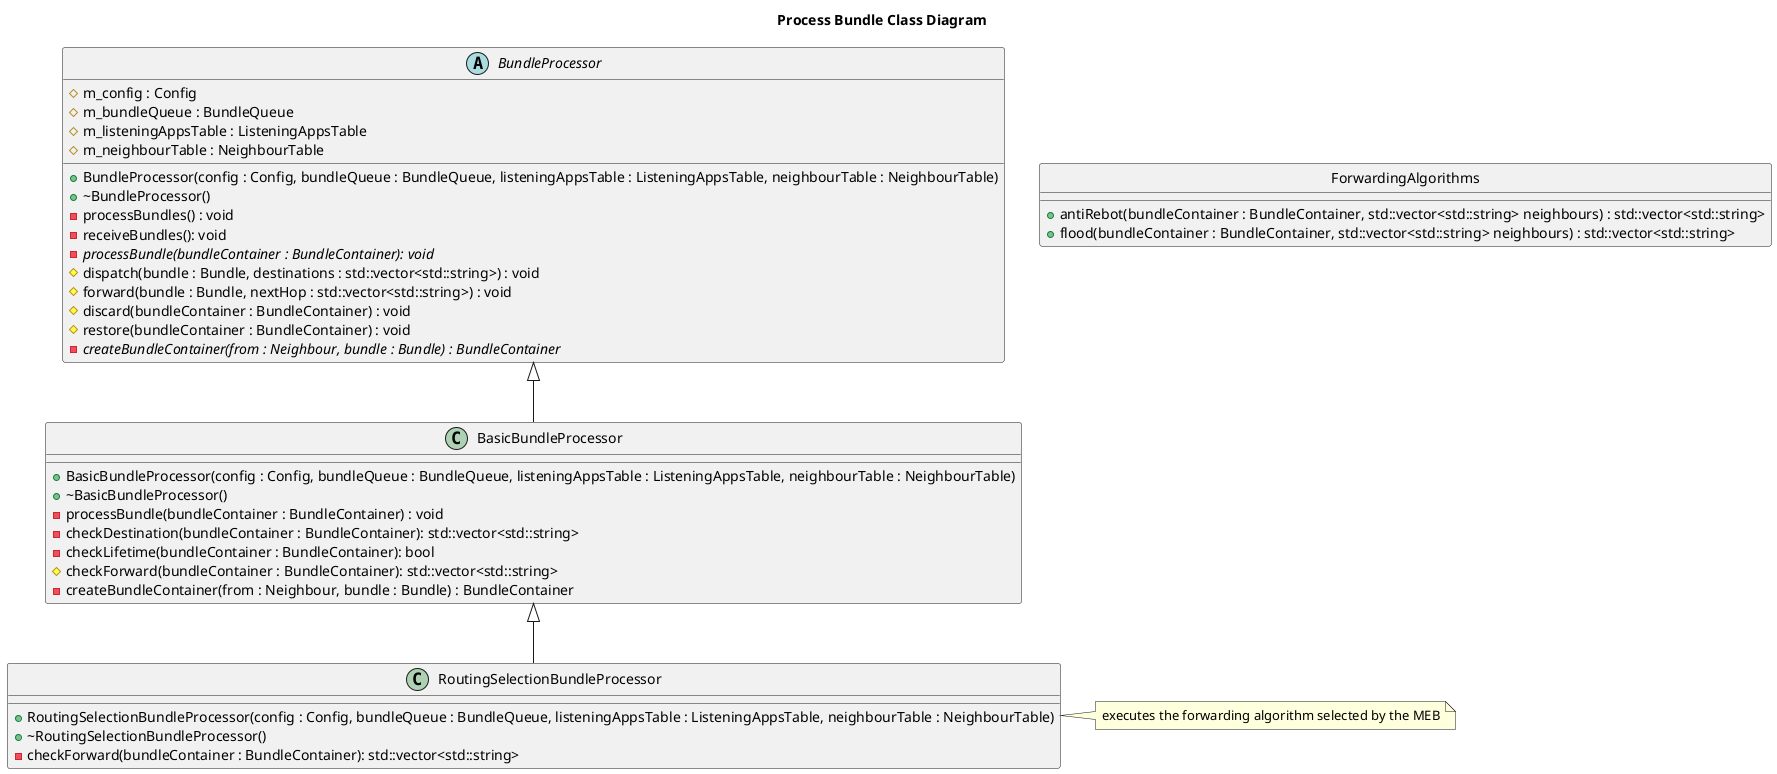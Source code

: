 @startuml

title Process Bundle Class Diagram

abstract class BundleProcessor {
	#m_config : Config
	#m_bundleQueue : BundleQueue
	#m_listeningAppsTable : ListeningAppsTable
	#m_neighbourTable : NeighbourTable
	+BundleProcessor(config : Config, bundleQueue : BundleQueue, listeningAppsTable : ListeningAppsTable, neighbourTable : NeighbourTable)
	+~BundleProcessor()
	-processBundles() : void
	-receiveBundles(): void
	-{abstract}processBundle(bundleContainer : BundleContainer): void
	#dispatch(bundle : Bundle, destinations : std::vector<std::string>) : void
	#forward(bundle : Bundle, nextHop : std::vector<std::string>) : void
	#discard(bundleContainer : BundleContainer) : void
	#restore(bundleContainer : BundleContainer) : void
	-{abstract}createBundleContainer(from : Neighbour, bundle : Bundle) : BundleContainer	
}

class BasicBundleProcessor {
	+BasicBundleProcessor(config : Config, bundleQueue : BundleQueue, listeningAppsTable : ListeningAppsTable, neighbourTable : NeighbourTable)
	+~BasicBundleProcessor()
	-processBundle(bundleContainer : BundleContainer) : void
	-checkDestination(bundleContainer : BundleContainer): std::vector<std::string>
	-checkLifetime(bundleContainer : BundleContainer): bool
	#checkForward(bundleContainer : BundleContainer): std::vector<std::string>
	-createBundleContainer(from : Neighbour, bundle : Bundle) : BundleContainer
}

class RoutingSelectionBundleProcessor {
	+RoutingSelectionBundleProcessor(config : Config, bundleQueue : BundleQueue, listeningAppsTable : ListeningAppsTable, neighbourTable : NeighbourTable)
	+~RoutingSelectionBundleProcessor()
	-checkForward(bundleContainer : BundleContainer): std::vector<std::string>
}
note right: executes the forwarding algorithm selected by the MEB

class ForwardingAlgorithms {
	+antiRebot(bundleContainer : BundleContainer, std::vector<std::string> neighbours) : std::vector<std::string>
	+flood(bundleContainer : BundleContainer, std::vector<std::string> neighbours) : std::vector<std::string> 
}
hide ForwardingAlgorithms circle

BundleProcessor <|-- BasicBundleProcessor
BasicBundleProcessor <|-- RoutingSelectionBundleProcessor

@enduml